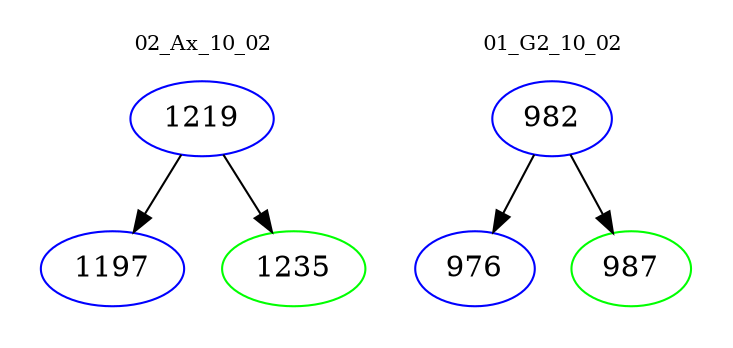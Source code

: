 digraph{
subgraph cluster_0 {
color = white
label = "02_Ax_10_02";
fontsize=10;
T0_1219 [label="1219", color="blue"]
T0_1219 -> T0_1197 [color="black"]
T0_1197 [label="1197", color="blue"]
T0_1219 -> T0_1235 [color="black"]
T0_1235 [label="1235", color="green"]
}
subgraph cluster_1 {
color = white
label = "01_G2_10_02";
fontsize=10;
T1_982 [label="982", color="blue"]
T1_982 -> T1_976 [color="black"]
T1_976 [label="976", color="blue"]
T1_982 -> T1_987 [color="black"]
T1_987 [label="987", color="green"]
}
}
